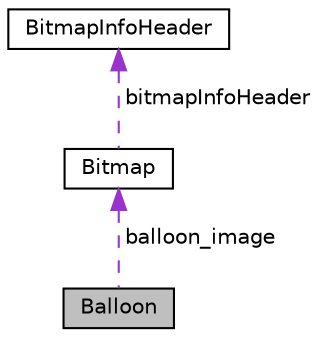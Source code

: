 digraph "Balloon"
{
  edge [fontname="Helvetica",fontsize="10",labelfontname="Helvetica",labelfontsize="10"];
  node [fontname="Helvetica",fontsize="10",shape=record];
  Node1 [label="Balloon",height=0.2,width=0.4,color="black", fillcolor="grey75", style="filled", fontcolor="black"];
  Node2 -> Node1 [dir="back",color="darkorchid3",fontsize="10",style="dashed",label=" balloon_image" ,fontname="Helvetica"];
  Node2 [label="Bitmap",height=0.2,width=0.4,color="black", fillcolor="white", style="filled",URL="$struct_bitmap.html",tooltip="Represents a Bitmap. "];
  Node3 -> Node2 [dir="back",color="darkorchid3",fontsize="10",style="dashed",label=" bitmapInfoHeader" ,fontname="Helvetica"];
  Node3 [label="BitmapInfoHeader",height=0.2,width=0.4,color="black", fillcolor="white", style="filled",URL="$struct_bitmap_info_header.html"];
}
